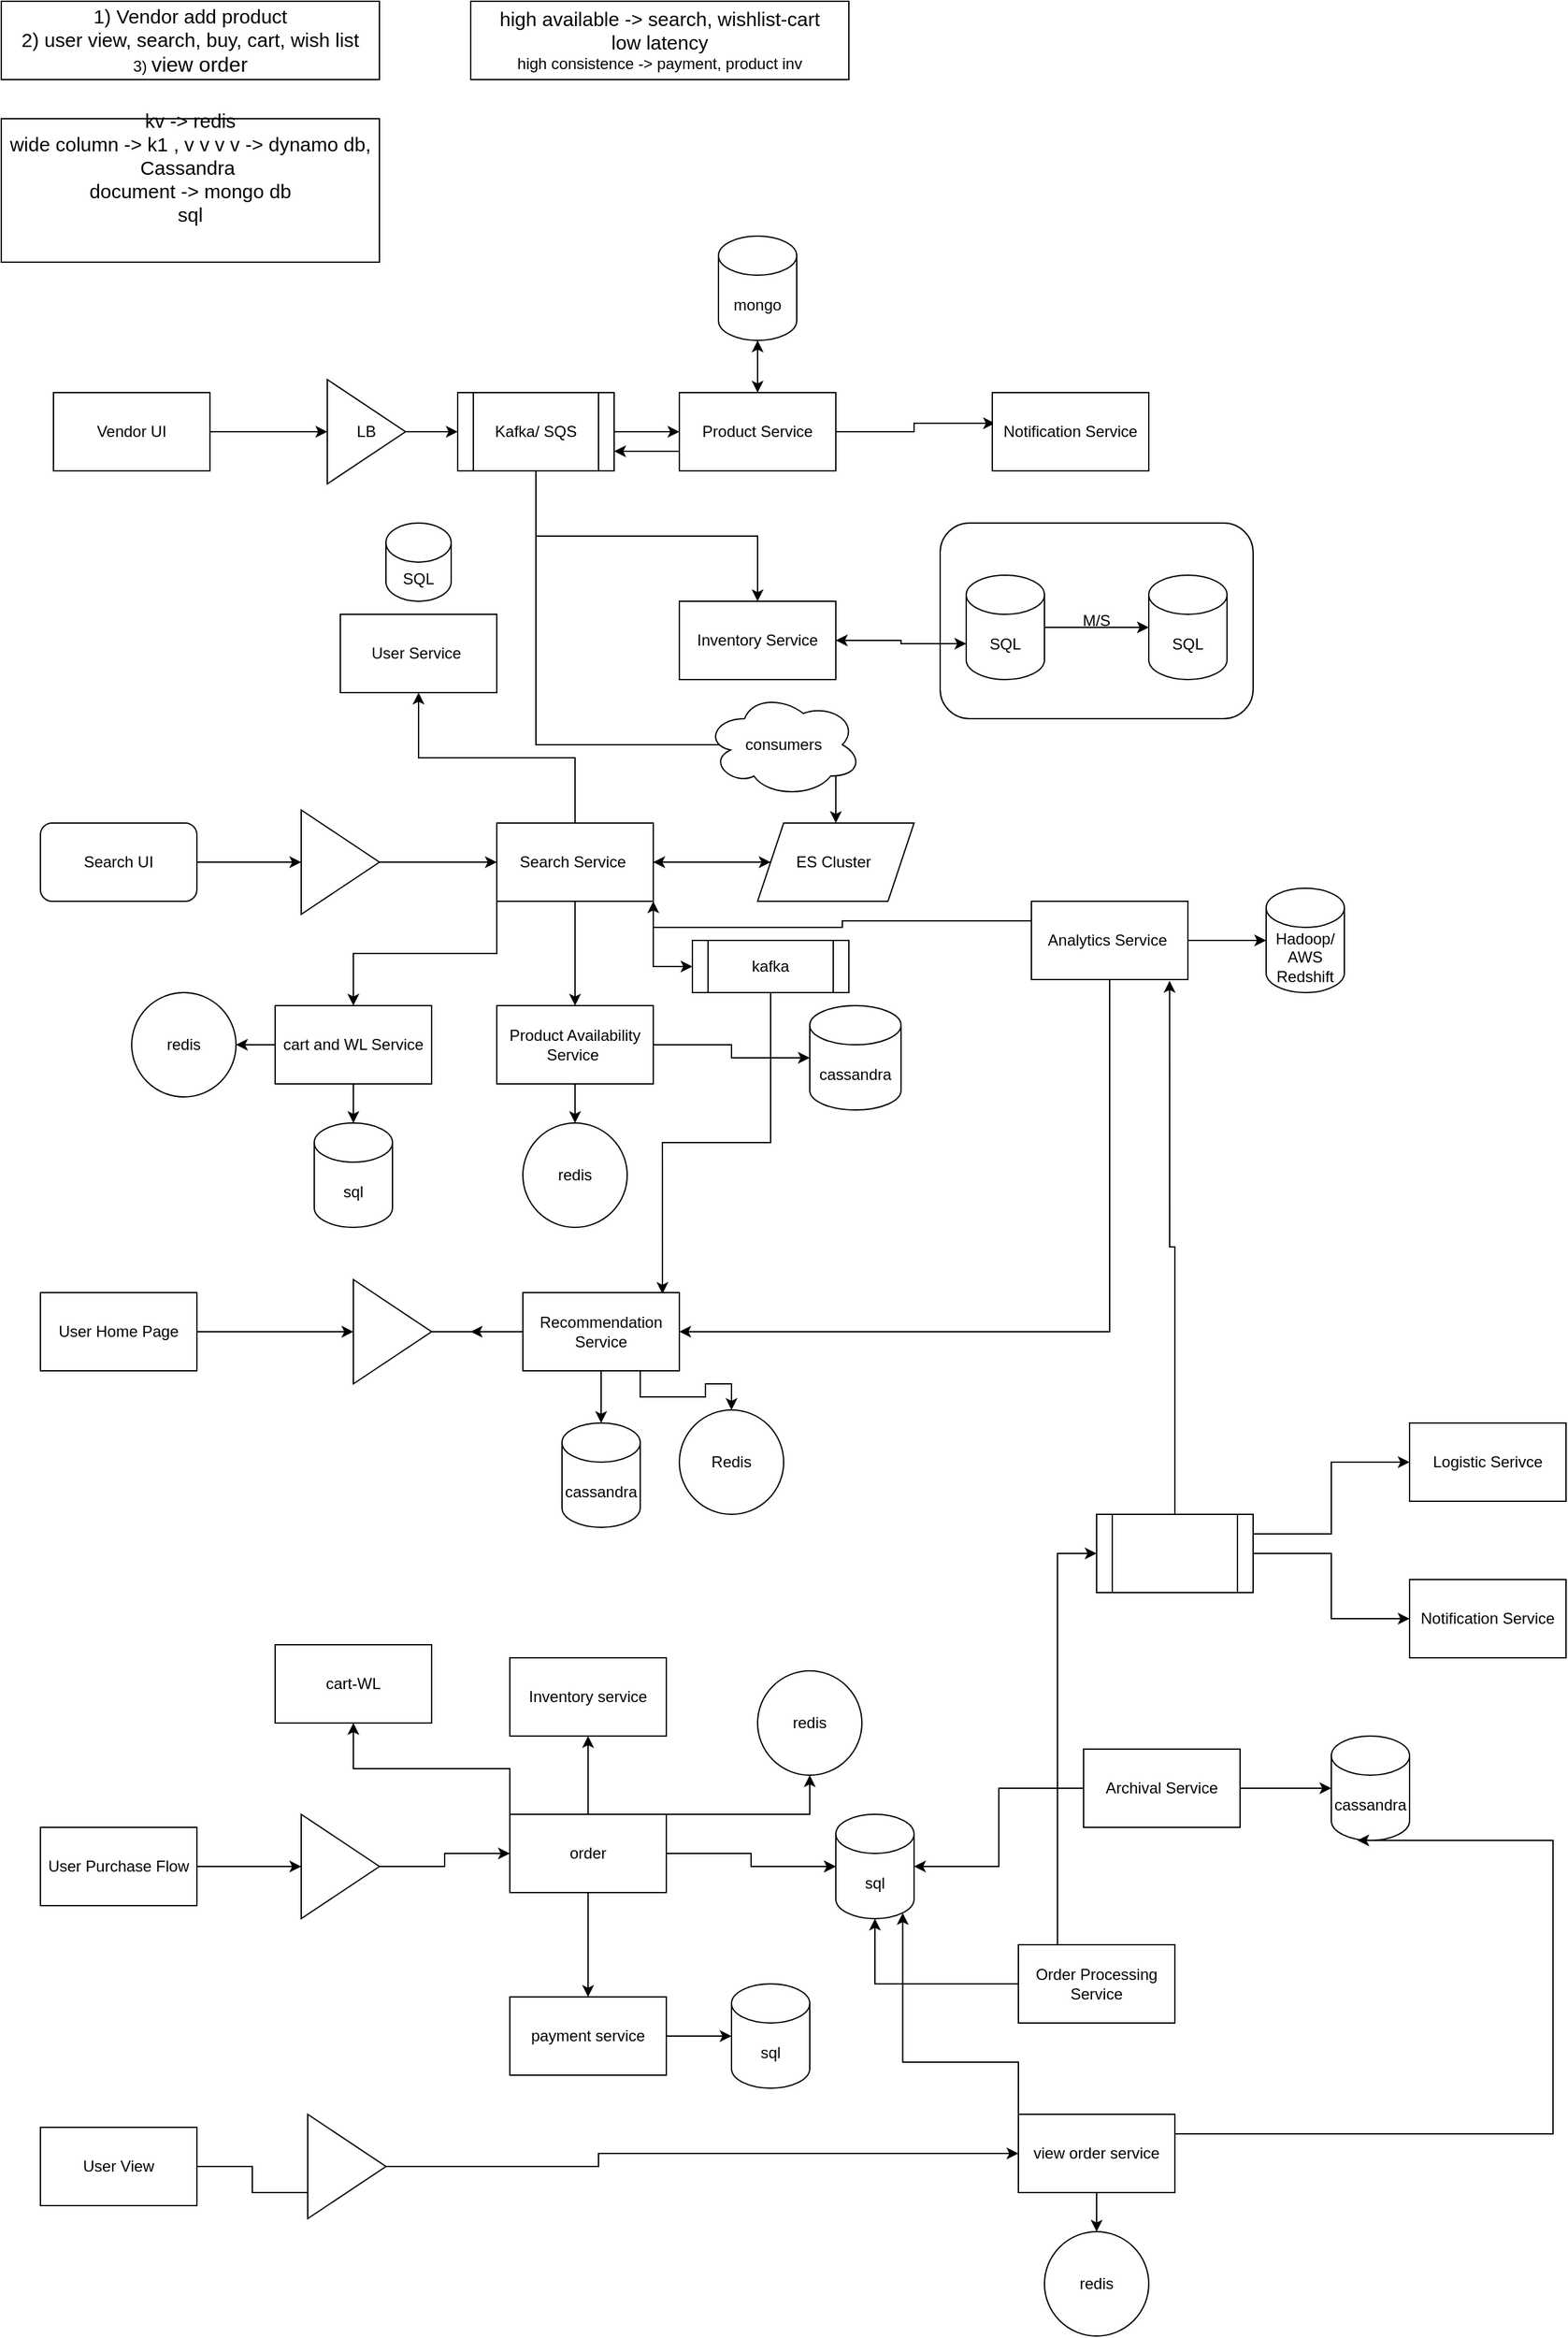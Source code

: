 <mxfile version="21.6.8" type="github">
  <diagram name="Page-1" id="KyiFLEFv3bbpAqwBB1zl">
    <mxGraphModel dx="979" dy="561" grid="1" gridSize="10" guides="1" tooltips="1" connect="1" arrows="1" fold="1" page="1" pageScale="1" pageWidth="850" pageHeight="1100" math="0" shadow="0">
      <root>
        <mxCell id="0" />
        <mxCell id="1" parent="0" />
        <mxCell id="Zlb5_pyszUUjOqvjYkfy-2" value="&lt;font style=&quot;font-size: 15px;&quot;&gt;1) Vendor add product&lt;br&gt;2) user view, search, buy, cart, wish list&lt;br&gt;&lt;/font&gt;3) &lt;font size=&quot;3&quot;&gt;view order&lt;/font&gt;" style="rounded=0;whiteSpace=wrap;html=1;" vertex="1" parent="1">
          <mxGeometry x="10" y="10" width="290" height="60" as="geometry" />
        </mxCell>
        <mxCell id="Zlb5_pyszUUjOqvjYkfy-3" value="&lt;span style=&quot;font-size: 15px;&quot;&gt;high available -&amp;gt; search, wishlist-cart&lt;br&gt;low latency&lt;br&gt;&lt;/span&gt;high consistence -&amp;gt; payment, product inv" style="rounded=0;whiteSpace=wrap;html=1;" vertex="1" parent="1">
          <mxGeometry x="370" y="10" width="290" height="60" as="geometry" />
        </mxCell>
        <mxCell id="Zlb5_pyszUUjOqvjYkfy-5" value="&lt;span style=&quot;font-size: 15px;&quot;&gt;kv -&amp;gt; redis&lt;br&gt;wide column -&amp;gt; k1 , v v v v -&amp;gt; dynamo db, Cassandra&amp;nbsp;&lt;br&gt;document -&amp;gt; mongo db&lt;br&gt;sql&lt;br&gt;&lt;br&gt;&lt;br&gt;&lt;/span&gt;" style="rounded=0;whiteSpace=wrap;html=1;" vertex="1" parent="1">
          <mxGeometry x="10" y="100" width="290" height="110" as="geometry" />
        </mxCell>
        <mxCell id="Zlb5_pyszUUjOqvjYkfy-11" style="edgeStyle=orthogonalEdgeStyle;rounded=0;orthogonalLoop=1;jettySize=auto;html=1;exitX=0.5;exitY=1;exitDx=0;exitDy=0;exitPerimeter=0;entryX=0.5;entryY=0;entryDx=0;entryDy=0;" edge="1" parent="1" source="Zlb5_pyszUUjOqvjYkfy-6" target="Zlb5_pyszUUjOqvjYkfy-7">
          <mxGeometry relative="1" as="geometry" />
        </mxCell>
        <mxCell id="Zlb5_pyszUUjOqvjYkfy-6" value="mongo" style="shape=cylinder3;whiteSpace=wrap;html=1;boundedLbl=1;backgroundOutline=1;size=15;" vertex="1" parent="1">
          <mxGeometry x="560" y="190" width="60" height="80" as="geometry" />
        </mxCell>
        <mxCell id="Zlb5_pyszUUjOqvjYkfy-8" style="edgeStyle=orthogonalEdgeStyle;rounded=0;orthogonalLoop=1;jettySize=auto;html=1;exitX=0.5;exitY=0;exitDx=0;exitDy=0;entryX=0.5;entryY=1;entryDx=0;entryDy=0;entryPerimeter=0;" edge="1" parent="1" source="Zlb5_pyszUUjOqvjYkfy-7" target="Zlb5_pyszUUjOqvjYkfy-6">
          <mxGeometry relative="1" as="geometry" />
        </mxCell>
        <mxCell id="Zlb5_pyszUUjOqvjYkfy-19" style="edgeStyle=orthogonalEdgeStyle;rounded=0;orthogonalLoop=1;jettySize=auto;html=1;exitX=1;exitY=0.5;exitDx=0;exitDy=0;entryX=0.017;entryY=0.392;entryDx=0;entryDy=0;entryPerimeter=0;" edge="1" parent="1" source="Zlb5_pyszUUjOqvjYkfy-7" target="Zlb5_pyszUUjOqvjYkfy-18">
          <mxGeometry relative="1" as="geometry" />
        </mxCell>
        <mxCell id="Zlb5_pyszUUjOqvjYkfy-28" style="edgeStyle=orthogonalEdgeStyle;rounded=0;orthogonalLoop=1;jettySize=auto;html=1;exitX=0;exitY=0.75;exitDx=0;exitDy=0;entryX=1;entryY=0.75;entryDx=0;entryDy=0;" edge="1" parent="1" source="Zlb5_pyszUUjOqvjYkfy-7" target="Zlb5_pyszUUjOqvjYkfy-16">
          <mxGeometry relative="1" as="geometry" />
        </mxCell>
        <mxCell id="Zlb5_pyszUUjOqvjYkfy-7" value="Product Service" style="rounded=0;whiteSpace=wrap;html=1;" vertex="1" parent="1">
          <mxGeometry x="530" y="310" width="120" height="60" as="geometry" />
        </mxCell>
        <mxCell id="Zlb5_pyszUUjOqvjYkfy-14" style="edgeStyle=orthogonalEdgeStyle;rounded=0;orthogonalLoop=1;jettySize=auto;html=1;exitX=1;exitY=0.5;exitDx=0;exitDy=0;entryX=0;entryY=0.5;entryDx=0;entryDy=0;" edge="1" parent="1" source="Zlb5_pyszUUjOqvjYkfy-12" target="Zlb5_pyszUUjOqvjYkfy-13">
          <mxGeometry relative="1" as="geometry" />
        </mxCell>
        <mxCell id="Zlb5_pyszUUjOqvjYkfy-12" value="Vendor UI" style="rounded=0;whiteSpace=wrap;html=1;" vertex="1" parent="1">
          <mxGeometry x="50" y="310" width="120" height="60" as="geometry" />
        </mxCell>
        <mxCell id="Zlb5_pyszUUjOqvjYkfy-15" style="edgeStyle=orthogonalEdgeStyle;rounded=0;orthogonalLoop=1;jettySize=auto;html=1;exitX=1;exitY=0.5;exitDx=0;exitDy=0;" edge="1" parent="1" source="Zlb5_pyszUUjOqvjYkfy-16" target="Zlb5_pyszUUjOqvjYkfy-7">
          <mxGeometry relative="1" as="geometry" />
        </mxCell>
        <mxCell id="Zlb5_pyszUUjOqvjYkfy-13" value="LB" style="triangle;whiteSpace=wrap;html=1;" vertex="1" parent="1">
          <mxGeometry x="260" y="300" width="60" height="80" as="geometry" />
        </mxCell>
        <mxCell id="Zlb5_pyszUUjOqvjYkfy-17" value="" style="edgeStyle=orthogonalEdgeStyle;rounded=0;orthogonalLoop=1;jettySize=auto;html=1;exitX=1;exitY=0.5;exitDx=0;exitDy=0;" edge="1" parent="1" source="Zlb5_pyszUUjOqvjYkfy-13" target="Zlb5_pyszUUjOqvjYkfy-16">
          <mxGeometry relative="1" as="geometry">
            <mxPoint x="320" y="340" as="sourcePoint" />
            <mxPoint x="530" y="340" as="targetPoint" />
          </mxGeometry>
        </mxCell>
        <mxCell id="Zlb5_pyszUUjOqvjYkfy-27" style="edgeStyle=orthogonalEdgeStyle;rounded=0;orthogonalLoop=1;jettySize=auto;html=1;exitX=0.5;exitY=1;exitDx=0;exitDy=0;entryX=0.5;entryY=0;entryDx=0;entryDy=0;" edge="1" parent="1" source="Zlb5_pyszUUjOqvjYkfy-16" target="Zlb5_pyszUUjOqvjYkfy-20">
          <mxGeometry relative="1" as="geometry" />
        </mxCell>
        <mxCell id="Zlb5_pyszUUjOqvjYkfy-39" style="edgeStyle=orthogonalEdgeStyle;rounded=0;orthogonalLoop=1;jettySize=auto;html=1;exitX=0.5;exitY=1;exitDx=0;exitDy=0;entryX=0.5;entryY=0;entryDx=0;entryDy=0;" edge="1" parent="1" source="Zlb5_pyszUUjOqvjYkfy-16" target="Zlb5_pyszUUjOqvjYkfy-35">
          <mxGeometry relative="1" as="geometry">
            <Array as="points">
              <mxPoint x="420" y="580" />
              <mxPoint x="650" y="580" />
            </Array>
          </mxGeometry>
        </mxCell>
        <mxCell id="Zlb5_pyszUUjOqvjYkfy-16" value="Kafka/ SQS" style="shape=process;whiteSpace=wrap;html=1;backgroundOutline=1;" vertex="1" parent="1">
          <mxGeometry x="360" y="310" width="120" height="60" as="geometry" />
        </mxCell>
        <mxCell id="Zlb5_pyszUUjOqvjYkfy-18" value="Notification Service" style="rounded=0;whiteSpace=wrap;html=1;" vertex="1" parent="1">
          <mxGeometry x="770" y="310" width="120" height="60" as="geometry" />
        </mxCell>
        <mxCell id="Zlb5_pyszUUjOqvjYkfy-22" style="edgeStyle=orthogonalEdgeStyle;rounded=0;orthogonalLoop=1;jettySize=auto;html=1;exitX=1;exitY=0.5;exitDx=0;exitDy=0;entryX=0;entryY=0;entryDx=0;entryDy=52.5;entryPerimeter=0;" edge="1" parent="1" source="Zlb5_pyszUUjOqvjYkfy-20" target="Zlb5_pyszUUjOqvjYkfy-21">
          <mxGeometry relative="1" as="geometry" />
        </mxCell>
        <mxCell id="Zlb5_pyszUUjOqvjYkfy-20" value="Inventory Service" style="rounded=0;whiteSpace=wrap;html=1;" vertex="1" parent="1">
          <mxGeometry x="530" y="470" width="120" height="60" as="geometry" />
        </mxCell>
        <mxCell id="Zlb5_pyszUUjOqvjYkfy-23" style="edgeStyle=orthogonalEdgeStyle;rounded=0;orthogonalLoop=1;jettySize=auto;html=1;exitX=0;exitY=0;exitDx=0;exitDy=52.5;exitPerimeter=0;entryX=1;entryY=0.5;entryDx=0;entryDy=0;" edge="1" parent="1" source="Zlb5_pyszUUjOqvjYkfy-21" target="Zlb5_pyszUUjOqvjYkfy-20">
          <mxGeometry relative="1" as="geometry" />
        </mxCell>
        <mxCell id="Zlb5_pyszUUjOqvjYkfy-25" value="" style="edgeStyle=orthogonalEdgeStyle;rounded=0;orthogonalLoop=1;jettySize=auto;html=1;" edge="1" parent="1" source="Zlb5_pyszUUjOqvjYkfy-21" target="Zlb5_pyszUUjOqvjYkfy-24">
          <mxGeometry relative="1" as="geometry" />
        </mxCell>
        <mxCell id="Zlb5_pyszUUjOqvjYkfy-21" value="SQL" style="shape=cylinder3;whiteSpace=wrap;html=1;boundedLbl=1;backgroundOutline=1;size=15;" vertex="1" parent="1">
          <mxGeometry x="750" y="450" width="60" height="80" as="geometry" />
        </mxCell>
        <mxCell id="Zlb5_pyszUUjOqvjYkfy-24" value="SQL" style="shape=cylinder3;whiteSpace=wrap;html=1;boundedLbl=1;backgroundOutline=1;size=15;" vertex="1" parent="1">
          <mxGeometry x="890" y="450" width="60" height="80" as="geometry" />
        </mxCell>
        <mxCell id="Zlb5_pyszUUjOqvjYkfy-26" value="M/S" style="rounded=1;whiteSpace=wrap;html=1;fillColor=none;" vertex="1" parent="1">
          <mxGeometry x="730" y="410" width="240" height="150" as="geometry" />
        </mxCell>
        <mxCell id="Zlb5_pyszUUjOqvjYkfy-32" style="edgeStyle=orthogonalEdgeStyle;rounded=0;orthogonalLoop=1;jettySize=auto;html=1;exitX=1;exitY=0.5;exitDx=0;exitDy=0;entryX=0;entryY=0.5;entryDx=0;entryDy=0;" edge="1" parent="1" source="Zlb5_pyszUUjOqvjYkfy-29" target="Zlb5_pyszUUjOqvjYkfy-31">
          <mxGeometry relative="1" as="geometry" />
        </mxCell>
        <mxCell id="Zlb5_pyszUUjOqvjYkfy-29" value="Search UI" style="rounded=1;whiteSpace=wrap;html=1;" vertex="1" parent="1">
          <mxGeometry x="40" y="640" width="120" height="60" as="geometry" />
        </mxCell>
        <mxCell id="Zlb5_pyszUUjOqvjYkfy-36" style="edgeStyle=orthogonalEdgeStyle;rounded=0;orthogonalLoop=1;jettySize=auto;html=1;exitX=1;exitY=0.5;exitDx=0;exitDy=0;entryX=0;entryY=0.5;entryDx=0;entryDy=0;" edge="1" parent="1" source="Zlb5_pyszUUjOqvjYkfy-30" target="Zlb5_pyszUUjOqvjYkfy-35">
          <mxGeometry relative="1" as="geometry" />
        </mxCell>
        <mxCell id="Zlb5_pyszUUjOqvjYkfy-42" value="" style="edgeStyle=orthogonalEdgeStyle;rounded=0;orthogonalLoop=1;jettySize=auto;html=1;" edge="1" parent="1" source="Zlb5_pyszUUjOqvjYkfy-30" target="Zlb5_pyszUUjOqvjYkfy-41">
          <mxGeometry relative="1" as="geometry" />
        </mxCell>
        <mxCell id="Zlb5_pyszUUjOqvjYkfy-45" value="" style="edgeStyle=orthogonalEdgeStyle;rounded=0;orthogonalLoop=1;jettySize=auto;html=1;" edge="1" parent="1" source="Zlb5_pyszUUjOqvjYkfy-30" target="Zlb5_pyszUUjOqvjYkfy-44">
          <mxGeometry relative="1" as="geometry" />
        </mxCell>
        <mxCell id="Zlb5_pyszUUjOqvjYkfy-54" style="edgeStyle=orthogonalEdgeStyle;rounded=0;orthogonalLoop=1;jettySize=auto;html=1;exitX=0;exitY=1;exitDx=0;exitDy=0;entryX=0.5;entryY=0;entryDx=0;entryDy=0;" edge="1" parent="1" source="Zlb5_pyszUUjOqvjYkfy-30" target="Zlb5_pyszUUjOqvjYkfy-53">
          <mxGeometry relative="1" as="geometry" />
        </mxCell>
        <mxCell id="Zlb5_pyszUUjOqvjYkfy-63" style="edgeStyle=orthogonalEdgeStyle;rounded=0;orthogonalLoop=1;jettySize=auto;html=1;exitX=1;exitY=1;exitDx=0;exitDy=0;entryX=0;entryY=0.5;entryDx=0;entryDy=0;" edge="1" parent="1" source="Zlb5_pyszUUjOqvjYkfy-30" target="Zlb5_pyszUUjOqvjYkfy-62">
          <mxGeometry relative="1" as="geometry" />
        </mxCell>
        <mxCell id="Zlb5_pyszUUjOqvjYkfy-30" value="Search Service&amp;nbsp;" style="rounded=0;whiteSpace=wrap;html=1;" vertex="1" parent="1">
          <mxGeometry x="390" y="640" width="120" height="60" as="geometry" />
        </mxCell>
        <mxCell id="Zlb5_pyszUUjOqvjYkfy-34" style="edgeStyle=orthogonalEdgeStyle;rounded=0;orthogonalLoop=1;jettySize=auto;html=1;exitX=1;exitY=0.5;exitDx=0;exitDy=0;" edge="1" parent="1" source="Zlb5_pyszUUjOqvjYkfy-31">
          <mxGeometry relative="1" as="geometry">
            <mxPoint x="390" y="670" as="targetPoint" />
          </mxGeometry>
        </mxCell>
        <mxCell id="Zlb5_pyszUUjOqvjYkfy-31" value="" style="triangle;whiteSpace=wrap;html=1;" vertex="1" parent="1">
          <mxGeometry x="240" y="630" width="60" height="80" as="geometry" />
        </mxCell>
        <mxCell id="Zlb5_pyszUUjOqvjYkfy-37" style="edgeStyle=orthogonalEdgeStyle;rounded=0;orthogonalLoop=1;jettySize=auto;html=1;exitX=0;exitY=0.5;exitDx=0;exitDy=0;entryX=1;entryY=0.5;entryDx=0;entryDy=0;" edge="1" parent="1" source="Zlb5_pyszUUjOqvjYkfy-35" target="Zlb5_pyszUUjOqvjYkfy-30">
          <mxGeometry relative="1" as="geometry" />
        </mxCell>
        <mxCell id="Zlb5_pyszUUjOqvjYkfy-35" value="ES Cluster&amp;nbsp;" style="shape=parallelogram;perimeter=parallelogramPerimeter;whiteSpace=wrap;html=1;fixedSize=1;" vertex="1" parent="1">
          <mxGeometry x="590" y="640" width="120" height="60" as="geometry" />
        </mxCell>
        <mxCell id="Zlb5_pyszUUjOqvjYkfy-40" value="consumers" style="ellipse;shape=cloud;whiteSpace=wrap;html=1;" vertex="1" parent="1">
          <mxGeometry x="550" y="540" width="120" height="80" as="geometry" />
        </mxCell>
        <mxCell id="Zlb5_pyszUUjOqvjYkfy-41" value="User Service&amp;nbsp;" style="rounded=0;whiteSpace=wrap;html=1;" vertex="1" parent="1">
          <mxGeometry x="270" y="480" width="120" height="60" as="geometry" />
        </mxCell>
        <mxCell id="Zlb5_pyszUUjOqvjYkfy-43" value="SQL" style="shape=cylinder3;whiteSpace=wrap;html=1;boundedLbl=1;backgroundOutline=1;size=15;" vertex="1" parent="1">
          <mxGeometry x="305" y="410" width="50" height="60" as="geometry" />
        </mxCell>
        <mxCell id="Zlb5_pyszUUjOqvjYkfy-48" style="edgeStyle=orthogonalEdgeStyle;rounded=0;orthogonalLoop=1;jettySize=auto;html=1;exitX=1;exitY=0.5;exitDx=0;exitDy=0;entryX=0;entryY=0.5;entryDx=0;entryDy=0;entryPerimeter=0;" edge="1" parent="1" source="Zlb5_pyszUUjOqvjYkfy-44" target="Zlb5_pyszUUjOqvjYkfy-47">
          <mxGeometry relative="1" as="geometry" />
        </mxCell>
        <mxCell id="Zlb5_pyszUUjOqvjYkfy-50" value="" style="edgeStyle=orthogonalEdgeStyle;rounded=0;orthogonalLoop=1;jettySize=auto;html=1;" edge="1" parent="1" source="Zlb5_pyszUUjOqvjYkfy-44" target="Zlb5_pyszUUjOqvjYkfy-49">
          <mxGeometry relative="1" as="geometry" />
        </mxCell>
        <mxCell id="Zlb5_pyszUUjOqvjYkfy-44" value="Product Availability Service&amp;nbsp;" style="rounded=0;whiteSpace=wrap;html=1;" vertex="1" parent="1">
          <mxGeometry x="390" y="780" width="120" height="60" as="geometry" />
        </mxCell>
        <mxCell id="Zlb5_pyszUUjOqvjYkfy-47" value="cassandra" style="shape=cylinder3;whiteSpace=wrap;html=1;boundedLbl=1;backgroundOutline=1;size=15;" vertex="1" parent="1">
          <mxGeometry x="630" y="780" width="70" height="80" as="geometry" />
        </mxCell>
        <mxCell id="Zlb5_pyszUUjOqvjYkfy-49" value="redis" style="ellipse;whiteSpace=wrap;html=1;rounded=0;" vertex="1" parent="1">
          <mxGeometry x="410" y="870" width="80" height="80" as="geometry" />
        </mxCell>
        <mxCell id="Zlb5_pyszUUjOqvjYkfy-56" style="edgeStyle=orthogonalEdgeStyle;rounded=0;orthogonalLoop=1;jettySize=auto;html=1;exitX=0.5;exitY=1;exitDx=0;exitDy=0;entryX=0.5;entryY=0;entryDx=0;entryDy=0;entryPerimeter=0;" edge="1" parent="1" source="Zlb5_pyszUUjOqvjYkfy-53" target="Zlb5_pyszUUjOqvjYkfy-55">
          <mxGeometry relative="1" as="geometry" />
        </mxCell>
        <mxCell id="Zlb5_pyszUUjOqvjYkfy-60" value="" style="edgeStyle=orthogonalEdgeStyle;rounded=0;orthogonalLoop=1;jettySize=auto;html=1;" edge="1" parent="1" source="Zlb5_pyszUUjOqvjYkfy-53" target="Zlb5_pyszUUjOqvjYkfy-59">
          <mxGeometry relative="1" as="geometry" />
        </mxCell>
        <mxCell id="Zlb5_pyszUUjOqvjYkfy-53" value="cart and WL Service" style="rounded=0;whiteSpace=wrap;html=1;" vertex="1" parent="1">
          <mxGeometry x="220" y="780" width="120" height="60" as="geometry" />
        </mxCell>
        <mxCell id="Zlb5_pyszUUjOqvjYkfy-55" value="sql" style="shape=cylinder3;whiteSpace=wrap;html=1;boundedLbl=1;backgroundOutline=1;size=15;" vertex="1" parent="1">
          <mxGeometry x="250" y="870" width="60" height="80" as="geometry" />
        </mxCell>
        <mxCell id="Zlb5_pyszUUjOqvjYkfy-59" value="redis" style="ellipse;whiteSpace=wrap;html=1;rounded=0;" vertex="1" parent="1">
          <mxGeometry x="110" y="770" width="80" height="80" as="geometry" />
        </mxCell>
        <mxCell id="Zlb5_pyszUUjOqvjYkfy-66" style="edgeStyle=orthogonalEdgeStyle;rounded=0;orthogonalLoop=1;jettySize=auto;html=1;exitX=1;exitY=0.5;exitDx=0;exitDy=0;entryX=0;entryY=0.5;entryDx=0;entryDy=0;entryPerimeter=0;" edge="1" parent="1" source="Zlb5_pyszUUjOqvjYkfy-61" target="Zlb5_pyszUUjOqvjYkfy-65">
          <mxGeometry relative="1" as="geometry" />
        </mxCell>
        <mxCell id="Zlb5_pyszUUjOqvjYkfy-79" style="edgeStyle=orthogonalEdgeStyle;rounded=0;orthogonalLoop=1;jettySize=auto;html=1;exitX=0.5;exitY=1;exitDx=0;exitDy=0;entryX=1;entryY=0.5;entryDx=0;entryDy=0;" edge="1" parent="1" source="Zlb5_pyszUUjOqvjYkfy-61" target="Zlb5_pyszUUjOqvjYkfy-70">
          <mxGeometry relative="1" as="geometry" />
        </mxCell>
        <mxCell id="Zlb5_pyszUUjOqvjYkfy-82" style="edgeStyle=orthogonalEdgeStyle;rounded=0;orthogonalLoop=1;jettySize=auto;html=1;exitX=0;exitY=0.25;exitDx=0;exitDy=0;entryX=1;entryY=1;entryDx=0;entryDy=0;" edge="1" parent="1" source="Zlb5_pyszUUjOqvjYkfy-61" target="Zlb5_pyszUUjOqvjYkfy-30">
          <mxGeometry relative="1" as="geometry" />
        </mxCell>
        <mxCell id="Zlb5_pyszUUjOqvjYkfy-61" value="Analytics Service&amp;nbsp;" style="rounded=0;whiteSpace=wrap;html=1;" vertex="1" parent="1">
          <mxGeometry x="800" y="700" width="120" height="60" as="geometry" />
        </mxCell>
        <mxCell id="Zlb5_pyszUUjOqvjYkfy-77" style="edgeStyle=orthogonalEdgeStyle;rounded=0;orthogonalLoop=1;jettySize=auto;html=1;exitX=0.5;exitY=1;exitDx=0;exitDy=0;entryX=0.892;entryY=0.017;entryDx=0;entryDy=0;entryPerimeter=0;" edge="1" parent="1" source="Zlb5_pyszUUjOqvjYkfy-62" target="Zlb5_pyszUUjOqvjYkfy-70">
          <mxGeometry relative="1" as="geometry" />
        </mxCell>
        <mxCell id="Zlb5_pyszUUjOqvjYkfy-62" value="kafka" style="shape=process;whiteSpace=wrap;html=1;backgroundOutline=1;" vertex="1" parent="1">
          <mxGeometry x="540" y="730" width="120" height="40" as="geometry" />
        </mxCell>
        <mxCell id="Zlb5_pyszUUjOqvjYkfy-65" value="Hadoop/ AWS Redshift" style="shape=cylinder3;whiteSpace=wrap;html=1;boundedLbl=1;backgroundOutline=1;size=15;" vertex="1" parent="1">
          <mxGeometry x="980" y="690" width="60" height="80" as="geometry" />
        </mxCell>
        <mxCell id="Zlb5_pyszUUjOqvjYkfy-69" style="edgeStyle=orthogonalEdgeStyle;rounded=0;orthogonalLoop=1;jettySize=auto;html=1;exitX=1;exitY=0.5;exitDx=0;exitDy=0;entryX=0;entryY=0.5;entryDx=0;entryDy=0;" edge="1" parent="1" source="Zlb5_pyszUUjOqvjYkfy-67" target="Zlb5_pyszUUjOqvjYkfy-68">
          <mxGeometry relative="1" as="geometry" />
        </mxCell>
        <mxCell id="Zlb5_pyszUUjOqvjYkfy-67" value="User Home Page" style="rounded=0;whiteSpace=wrap;html=1;" vertex="1" parent="1">
          <mxGeometry x="40" y="1000" width="120" height="60" as="geometry" />
        </mxCell>
        <mxCell id="Zlb5_pyszUUjOqvjYkfy-72" style="edgeStyle=orthogonalEdgeStyle;rounded=0;orthogonalLoop=1;jettySize=auto;html=1;exitX=1;exitY=0.5;exitDx=0;exitDy=0;" edge="1" parent="1" source="Zlb5_pyszUUjOqvjYkfy-68">
          <mxGeometry relative="1" as="geometry">
            <mxPoint x="370" y="1030" as="targetPoint" />
            <Array as="points">
              <mxPoint x="410" y="1030" />
              <mxPoint x="410" y="1030" />
            </Array>
          </mxGeometry>
        </mxCell>
        <mxCell id="Zlb5_pyszUUjOqvjYkfy-68" value="" style="triangle;whiteSpace=wrap;html=1;" vertex="1" parent="1">
          <mxGeometry x="280" y="990" width="60" height="80" as="geometry" />
        </mxCell>
        <mxCell id="Zlb5_pyszUUjOqvjYkfy-74" style="edgeStyle=orthogonalEdgeStyle;rounded=0;orthogonalLoop=1;jettySize=auto;html=1;exitX=0.5;exitY=1;exitDx=0;exitDy=0;entryX=0.5;entryY=0;entryDx=0;entryDy=0;entryPerimeter=0;" edge="1" parent="1" source="Zlb5_pyszUUjOqvjYkfy-70" target="Zlb5_pyszUUjOqvjYkfy-73">
          <mxGeometry relative="1" as="geometry" />
        </mxCell>
        <mxCell id="Zlb5_pyszUUjOqvjYkfy-76" style="edgeStyle=orthogonalEdgeStyle;rounded=0;orthogonalLoop=1;jettySize=auto;html=1;exitX=0.75;exitY=1;exitDx=0;exitDy=0;entryX=0.5;entryY=0;entryDx=0;entryDy=0;" edge="1" parent="1" source="Zlb5_pyszUUjOqvjYkfy-70" target="Zlb5_pyszUUjOqvjYkfy-75">
          <mxGeometry relative="1" as="geometry" />
        </mxCell>
        <mxCell id="Zlb5_pyszUUjOqvjYkfy-70" value="Recommendation Service" style="rounded=0;whiteSpace=wrap;html=1;" vertex="1" parent="1">
          <mxGeometry x="410" y="1000" width="120" height="60" as="geometry" />
        </mxCell>
        <mxCell id="Zlb5_pyszUUjOqvjYkfy-73" value="cassandra" style="shape=cylinder3;whiteSpace=wrap;html=1;boundedLbl=1;backgroundOutline=1;size=15;" vertex="1" parent="1">
          <mxGeometry x="440" y="1100" width="60" height="80" as="geometry" />
        </mxCell>
        <mxCell id="Zlb5_pyszUUjOqvjYkfy-75" value="Redis" style="ellipse;whiteSpace=wrap;html=1;aspect=fixed;" vertex="1" parent="1">
          <mxGeometry x="530" y="1090" width="80" height="80" as="geometry" />
        </mxCell>
        <mxCell id="Zlb5_pyszUUjOqvjYkfy-85" style="edgeStyle=orthogonalEdgeStyle;rounded=0;orthogonalLoop=1;jettySize=auto;html=1;exitX=1;exitY=0.5;exitDx=0;exitDy=0;" edge="1" parent="1" source="Zlb5_pyszUUjOqvjYkfy-83" target="Zlb5_pyszUUjOqvjYkfy-84">
          <mxGeometry relative="1" as="geometry" />
        </mxCell>
        <mxCell id="Zlb5_pyszUUjOqvjYkfy-91" style="edgeStyle=orthogonalEdgeStyle;rounded=0;orthogonalLoop=1;jettySize=auto;html=1;exitX=0.5;exitY=0;exitDx=0;exitDy=0;" edge="1" parent="1" source="Zlb5_pyszUUjOqvjYkfy-83" target="Zlb5_pyszUUjOqvjYkfy-90">
          <mxGeometry relative="1" as="geometry" />
        </mxCell>
        <mxCell id="Zlb5_pyszUUjOqvjYkfy-93" style="edgeStyle=orthogonalEdgeStyle;rounded=0;orthogonalLoop=1;jettySize=auto;html=1;exitX=0;exitY=0;exitDx=0;exitDy=0;" edge="1" parent="1" source="Zlb5_pyszUUjOqvjYkfy-83" target="Zlb5_pyszUUjOqvjYkfy-92">
          <mxGeometry relative="1" as="geometry" />
        </mxCell>
        <mxCell id="Zlb5_pyszUUjOqvjYkfy-95" style="edgeStyle=orthogonalEdgeStyle;rounded=0;orthogonalLoop=1;jettySize=auto;html=1;exitX=0.5;exitY=1;exitDx=0;exitDy=0;entryX=0.5;entryY=0;entryDx=0;entryDy=0;" edge="1" parent="1" source="Zlb5_pyszUUjOqvjYkfy-83" target="Zlb5_pyszUUjOqvjYkfy-94">
          <mxGeometry relative="1" as="geometry" />
        </mxCell>
        <mxCell id="Zlb5_pyszUUjOqvjYkfy-99" value="" style="edgeStyle=orthogonalEdgeStyle;rounded=0;orthogonalLoop=1;jettySize=auto;html=1;" edge="1" parent="1" source="Zlb5_pyszUUjOqvjYkfy-83" target="Zlb5_pyszUUjOqvjYkfy-84">
          <mxGeometry relative="1" as="geometry" />
        </mxCell>
        <mxCell id="Zlb5_pyszUUjOqvjYkfy-101" value="" style="edgeStyle=orthogonalEdgeStyle;rounded=0;orthogonalLoop=1;jettySize=auto;html=1;" edge="1" parent="1" source="Zlb5_pyszUUjOqvjYkfy-83" target="Zlb5_pyszUUjOqvjYkfy-100">
          <mxGeometry relative="1" as="geometry">
            <Array as="points">
              <mxPoint x="630" y="1400" />
            </Array>
          </mxGeometry>
        </mxCell>
        <mxCell id="Zlb5_pyszUUjOqvjYkfy-83" value="order" style="rounded=0;whiteSpace=wrap;html=1;" vertex="1" parent="1">
          <mxGeometry x="400" y="1400" width="120" height="60" as="geometry" />
        </mxCell>
        <mxCell id="Zlb5_pyszUUjOqvjYkfy-84" value="sql" style="shape=cylinder3;whiteSpace=wrap;html=1;boundedLbl=1;backgroundOutline=1;size=15;" vertex="1" parent="1">
          <mxGeometry x="650" y="1400" width="60" height="80" as="geometry" />
        </mxCell>
        <mxCell id="Zlb5_pyszUUjOqvjYkfy-88" style="edgeStyle=orthogonalEdgeStyle;rounded=0;orthogonalLoop=1;jettySize=auto;html=1;exitX=1;exitY=0.5;exitDx=0;exitDy=0;entryX=0;entryY=0.5;entryDx=0;entryDy=0;" edge="1" parent="1" source="Zlb5_pyszUUjOqvjYkfy-86" target="Zlb5_pyszUUjOqvjYkfy-87">
          <mxGeometry relative="1" as="geometry" />
        </mxCell>
        <mxCell id="Zlb5_pyszUUjOqvjYkfy-86" value="User Purchase Flow" style="rounded=0;whiteSpace=wrap;html=1;" vertex="1" parent="1">
          <mxGeometry x="40" y="1410" width="120" height="60" as="geometry" />
        </mxCell>
        <mxCell id="Zlb5_pyszUUjOqvjYkfy-89" style="edgeStyle=orthogonalEdgeStyle;rounded=0;orthogonalLoop=1;jettySize=auto;html=1;exitX=1;exitY=0.5;exitDx=0;exitDy=0;entryX=0;entryY=0.5;entryDx=0;entryDy=0;" edge="1" parent="1" source="Zlb5_pyszUUjOqvjYkfy-87" target="Zlb5_pyszUUjOqvjYkfy-83">
          <mxGeometry relative="1" as="geometry" />
        </mxCell>
        <mxCell id="Zlb5_pyszUUjOqvjYkfy-87" value="" style="triangle;whiteSpace=wrap;html=1;" vertex="1" parent="1">
          <mxGeometry x="240" y="1400" width="60" height="80" as="geometry" />
        </mxCell>
        <mxCell id="Zlb5_pyszUUjOqvjYkfy-90" value="Inventory service" style="rounded=0;whiteSpace=wrap;html=1;" vertex="1" parent="1">
          <mxGeometry x="400" y="1280" width="120" height="60" as="geometry" />
        </mxCell>
        <mxCell id="Zlb5_pyszUUjOqvjYkfy-92" value="cart-WL" style="rounded=0;whiteSpace=wrap;html=1;" vertex="1" parent="1">
          <mxGeometry x="220" y="1270" width="120" height="60" as="geometry" />
        </mxCell>
        <mxCell id="Zlb5_pyszUUjOqvjYkfy-97" style="edgeStyle=orthogonalEdgeStyle;rounded=0;orthogonalLoop=1;jettySize=auto;html=1;exitX=1;exitY=0.5;exitDx=0;exitDy=0;" edge="1" parent="1" source="Zlb5_pyszUUjOqvjYkfy-94">
          <mxGeometry relative="1" as="geometry">
            <mxPoint x="570" y="1570" as="targetPoint" />
          </mxGeometry>
        </mxCell>
        <mxCell id="Zlb5_pyszUUjOqvjYkfy-94" value="payment service" style="rounded=0;whiteSpace=wrap;html=1;" vertex="1" parent="1">
          <mxGeometry x="400" y="1540" width="120" height="60" as="geometry" />
        </mxCell>
        <mxCell id="Zlb5_pyszUUjOqvjYkfy-98" value="sql" style="shape=cylinder3;whiteSpace=wrap;html=1;boundedLbl=1;backgroundOutline=1;size=15;" vertex="1" parent="1">
          <mxGeometry x="570" y="1530" width="60" height="80" as="geometry" />
        </mxCell>
        <mxCell id="Zlb5_pyszUUjOqvjYkfy-100" value="redis" style="ellipse;whiteSpace=wrap;html=1;rounded=0;" vertex="1" parent="1">
          <mxGeometry x="590" y="1290" width="80" height="80" as="geometry" />
        </mxCell>
        <mxCell id="Zlb5_pyszUUjOqvjYkfy-103" style="edgeStyle=orthogonalEdgeStyle;rounded=0;orthogonalLoop=1;jettySize=auto;html=1;exitX=0;exitY=0.5;exitDx=0;exitDy=0;" edge="1" parent="1" source="Zlb5_pyszUUjOqvjYkfy-102" target="Zlb5_pyszUUjOqvjYkfy-84">
          <mxGeometry relative="1" as="geometry" />
        </mxCell>
        <mxCell id="Zlb5_pyszUUjOqvjYkfy-138" style="edgeStyle=orthogonalEdgeStyle;rounded=0;orthogonalLoop=1;jettySize=auto;html=1;exitX=0.25;exitY=0;exitDx=0;exitDy=0;entryX=0;entryY=0.5;entryDx=0;entryDy=0;" edge="1" parent="1" source="Zlb5_pyszUUjOqvjYkfy-102" target="Zlb5_pyszUUjOqvjYkfy-137">
          <mxGeometry relative="1" as="geometry" />
        </mxCell>
        <mxCell id="Zlb5_pyszUUjOqvjYkfy-102" value="Order Processing Service" style="rounded=0;whiteSpace=wrap;html=1;" vertex="1" parent="1">
          <mxGeometry x="790" y="1500" width="120" height="60" as="geometry" />
        </mxCell>
        <mxCell id="Zlb5_pyszUUjOqvjYkfy-104" value="User View" style="rounded=0;whiteSpace=wrap;html=1;" vertex="1" parent="1">
          <mxGeometry x="40" y="1640" width="120" height="60" as="geometry" />
        </mxCell>
        <mxCell id="Zlb5_pyszUUjOqvjYkfy-107" value="" style="edgeStyle=orthogonalEdgeStyle;rounded=0;orthogonalLoop=1;jettySize=auto;html=1;exitX=1;exitY=0.5;exitDx=0;exitDy=0;entryX=0.5;entryY=1;entryDx=0;entryDy=0;" edge="1" parent="1" source="Zlb5_pyszUUjOqvjYkfy-104" target="Zlb5_pyszUUjOqvjYkfy-106">
          <mxGeometry relative="1" as="geometry">
            <mxPoint x="160" y="1670" as="sourcePoint" />
            <mxPoint x="850" y="1560" as="targetPoint" />
          </mxGeometry>
        </mxCell>
        <mxCell id="Zlb5_pyszUUjOqvjYkfy-125" style="edgeStyle=orthogonalEdgeStyle;rounded=0;orthogonalLoop=1;jettySize=auto;html=1;exitX=1;exitY=0.5;exitDx=0;exitDy=0;entryX=0;entryY=0.5;entryDx=0;entryDy=0;" edge="1" parent="1" source="Zlb5_pyszUUjOqvjYkfy-106" target="Zlb5_pyszUUjOqvjYkfy-119">
          <mxGeometry relative="1" as="geometry">
            <mxPoint x="630" y="1700" as="targetPoint" />
            <Array as="points">
              <mxPoint x="468" y="1670" />
              <mxPoint x="468" y="1660" />
            </Array>
          </mxGeometry>
        </mxCell>
        <mxCell id="Zlb5_pyszUUjOqvjYkfy-106" value="" style="triangle;whiteSpace=wrap;html=1;" vertex="1" parent="1">
          <mxGeometry x="245" y="1630" width="60" height="80" as="geometry" />
        </mxCell>
        <mxCell id="Zlb5_pyszUUjOqvjYkfy-114" style="edgeStyle=orthogonalEdgeStyle;rounded=0;orthogonalLoop=1;jettySize=auto;html=1;exitX=1;exitY=0.5;exitDx=0;exitDy=0;entryX=0;entryY=0.5;entryDx=0;entryDy=0;entryPerimeter=0;" edge="1" parent="1" source="Zlb5_pyszUUjOqvjYkfy-110" target="Zlb5_pyszUUjOqvjYkfy-113">
          <mxGeometry relative="1" as="geometry" />
        </mxCell>
        <mxCell id="Zlb5_pyszUUjOqvjYkfy-117" style="edgeStyle=orthogonalEdgeStyle;rounded=0;orthogonalLoop=1;jettySize=auto;html=1;exitX=0;exitY=0.5;exitDx=0;exitDy=0;" edge="1" parent="1" source="Zlb5_pyszUUjOqvjYkfy-110" target="Zlb5_pyszUUjOqvjYkfy-84">
          <mxGeometry relative="1" as="geometry" />
        </mxCell>
        <mxCell id="Zlb5_pyszUUjOqvjYkfy-110" value="Archival Service" style="rounded=0;whiteSpace=wrap;html=1;" vertex="1" parent="1">
          <mxGeometry x="840" y="1350" width="120" height="60" as="geometry" />
        </mxCell>
        <mxCell id="Zlb5_pyszUUjOqvjYkfy-113" value="cassandra" style="shape=cylinder3;whiteSpace=wrap;html=1;boundedLbl=1;backgroundOutline=1;size=15;" vertex="1" parent="1">
          <mxGeometry x="1030" y="1340" width="60" height="80" as="geometry" />
        </mxCell>
        <mxCell id="Zlb5_pyszUUjOqvjYkfy-115" value="Logistic Serivce" style="rounded=0;whiteSpace=wrap;html=1;" vertex="1" parent="1">
          <mxGeometry x="1090" y="1100" width="120" height="60" as="geometry" />
        </mxCell>
        <mxCell id="Zlb5_pyszUUjOqvjYkfy-121" style="edgeStyle=orthogonalEdgeStyle;rounded=0;orthogonalLoop=1;jettySize=auto;html=1;exitX=1;exitY=0.25;exitDx=0;exitDy=0;entryX=0.333;entryY=1;entryDx=0;entryDy=0;entryPerimeter=0;" edge="1" parent="1" source="Zlb5_pyszUUjOqvjYkfy-119" target="Zlb5_pyszUUjOqvjYkfy-113">
          <mxGeometry relative="1" as="geometry">
            <mxPoint x="1050" y="1510" as="targetPoint" />
            <Array as="points">
              <mxPoint x="1200" y="1645" />
              <mxPoint x="1200" y="1420" />
            </Array>
          </mxGeometry>
        </mxCell>
        <mxCell id="Zlb5_pyszUUjOqvjYkfy-130" style="edgeStyle=orthogonalEdgeStyle;rounded=0;orthogonalLoop=1;jettySize=auto;html=1;exitX=0;exitY=0;exitDx=0;exitDy=0;entryX=0.855;entryY=1;entryDx=0;entryDy=-4.35;entryPerimeter=0;" edge="1" parent="1" source="Zlb5_pyszUUjOqvjYkfy-119" target="Zlb5_pyszUUjOqvjYkfy-84">
          <mxGeometry relative="1" as="geometry">
            <Array as="points">
              <mxPoint x="790" y="1590" />
              <mxPoint x="701" y="1590" />
            </Array>
          </mxGeometry>
        </mxCell>
        <mxCell id="Zlb5_pyszUUjOqvjYkfy-132" value="" style="edgeStyle=orthogonalEdgeStyle;rounded=0;orthogonalLoop=1;jettySize=auto;html=1;" edge="1" parent="1" source="Zlb5_pyszUUjOqvjYkfy-119" target="Zlb5_pyszUUjOqvjYkfy-131">
          <mxGeometry relative="1" as="geometry" />
        </mxCell>
        <mxCell id="Zlb5_pyszUUjOqvjYkfy-119" value="view order service" style="rounded=0;whiteSpace=wrap;html=1;" vertex="1" parent="1">
          <mxGeometry x="790" y="1630" width="120" height="60" as="geometry" />
        </mxCell>
        <mxCell id="Zlb5_pyszUUjOqvjYkfy-131" value="redis" style="ellipse;whiteSpace=wrap;html=1;rounded=0;" vertex="1" parent="1">
          <mxGeometry x="810" y="1720" width="80" height="80" as="geometry" />
        </mxCell>
        <mxCell id="Zlb5_pyszUUjOqvjYkfy-135" value="Notification Service" style="rounded=0;whiteSpace=wrap;html=1;" vertex="1" parent="1">
          <mxGeometry x="1090" y="1220" width="120" height="60" as="geometry" />
        </mxCell>
        <mxCell id="Zlb5_pyszUUjOqvjYkfy-139" style="edgeStyle=orthogonalEdgeStyle;rounded=0;orthogonalLoop=1;jettySize=auto;html=1;exitX=1;exitY=0.25;exitDx=0;exitDy=0;entryX=0;entryY=0.5;entryDx=0;entryDy=0;" edge="1" parent="1" source="Zlb5_pyszUUjOqvjYkfy-137" target="Zlb5_pyszUUjOqvjYkfy-115">
          <mxGeometry relative="1" as="geometry" />
        </mxCell>
        <mxCell id="Zlb5_pyszUUjOqvjYkfy-140" style="edgeStyle=orthogonalEdgeStyle;rounded=0;orthogonalLoop=1;jettySize=auto;html=1;exitX=1;exitY=0.5;exitDx=0;exitDy=0;" edge="1" parent="1" source="Zlb5_pyszUUjOqvjYkfy-137" target="Zlb5_pyszUUjOqvjYkfy-135">
          <mxGeometry relative="1" as="geometry" />
        </mxCell>
        <mxCell id="Zlb5_pyszUUjOqvjYkfy-141" style="edgeStyle=orthogonalEdgeStyle;rounded=0;orthogonalLoop=1;jettySize=auto;html=1;exitX=0.5;exitY=0;exitDx=0;exitDy=0;entryX=0.883;entryY=1.017;entryDx=0;entryDy=0;entryPerimeter=0;" edge="1" parent="1" source="Zlb5_pyszUUjOqvjYkfy-137" target="Zlb5_pyszUUjOqvjYkfy-61">
          <mxGeometry relative="1" as="geometry" />
        </mxCell>
        <mxCell id="Zlb5_pyszUUjOqvjYkfy-137" value="" style="shape=process;whiteSpace=wrap;html=1;backgroundOutline=1;" vertex="1" parent="1">
          <mxGeometry x="850" y="1170" width="120" height="60" as="geometry" />
        </mxCell>
      </root>
    </mxGraphModel>
  </diagram>
</mxfile>
